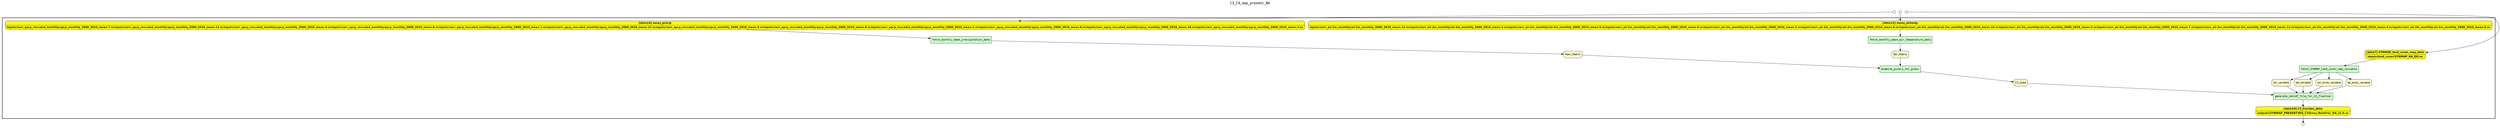 
digraph yw_data_view {
rankdir=TB
fontname=Courier; fontsize=18; labelloc=t
label="C3_C4_map_present_NA"
subgraph cluster_workflow { label=""; color=black; penwidth=2
subgraph cluster_workflow_inner { label=""; color=white
node[shape=box style="filled" fillcolor="#CCFFCC" peripheries=1 fontname=Courier]
examine_pixels_for_grass
fetch_SYNMAP_land_cover_map_variable
fetch_monthly_mean_precipitation_data
fetch_monthly_mean_air_temperature_data
generate_netcdf_file_for_C3_fraction
node[shape=box style="filled" fillcolor="#CCFFCC" peripheries=1 fontname=Courier]
node[shape=box style="rounded,filled" fillcolor="#FFFFCC" peripheries=1 fontname=Helvetica]
lon_variable
lat_variable
lon_bnds_variable
lat_bnds_variable
Tair_Matrix
Rain_Matrix
C3_Data
node[shape=box style="rounded,filled" fillcolor="#FFFF00" peripheries=1 fontname="Helvetica-Bold"]
SYNMAP_land_cover_map_data[shape=record rankdir=LR label="{<f0> [data7] SYNMAP_land_cover_map_data |<f1>inputs/land_cover/SYNMAP_NA_QD.nc
}"]
mean_airtemp[shape=record rankdir=LR label="{<f0> [data12] mean_airtemp |<f1>inputs/narr_air.2m_monthly/air.2m_monthly_2000_2010_mean.12.nc
inputs/narr_air.2m_monthly/air.2m_monthly_2000_2010_mean.1.nc
inputs/narr_air.2m_monthly/air.2m_monthly_2000_2010_mean.5.nc
inputs/narr_air.2m_monthly/air.2m_monthly_2000_2010_mean.9.nc
inputs/narr_air.2m_monthly/air.2m_monthly_2000_2010_mean.2.nc
inputs/narr_air.2m_monthly/air.2m_monthly_2000_2010_mean.6.nc
inputs/narr_air.2m_monthly/air.2m_monthly_2000_2010_mean.10.nc
inputs/narr_air.2m_monthly/air.2m_monthly_2000_2010_mean.3.nc
inputs/narr_air.2m_monthly/air.2m_monthly_2000_2010_mean.7.nc
inputs/narr_air.2m_monthly/air.2m_monthly_2000_2010_mean.11.nc
inputs/narr_air.2m_monthly/air.2m_monthly_2000_2010_mean.4.nc
inputs/narr_air.2m_monthly/air.2m_monthly_2000_2010_mean.8.nc
}"]
mean_precip[shape=record rankdir=LR label="{<f0> [data14] mean_precip |<f1>inputs/narr_apcp_rescaled_monthly/apcp_monthly_2000_2010_mean.7.nc
inputs/narr_apcp_rescaled_monthly/apcp_monthly_2000_2010_mean.11.nc
inputs/narr_apcp_rescaled_monthly/apcp_monthly_2000_2010_mean.4.nc
inputs/narr_apcp_rescaled_monthly/apcp_monthly_2000_2010_mean.8.nc
inputs/narr_apcp_rescaled_monthly/apcp_monthly_2000_2010_mean.1.nc
inputs/narr_apcp_rescaled_monthly/apcp_monthly_2000_2010_mean.12.nc
inputs/narr_apcp_rescaled_monthly/apcp_monthly_2000_2010_mean.5.nc
inputs/narr_apcp_rescaled_monthly/apcp_monthly_2000_2010_mean.9.nc
inputs/narr_apcp_rescaled_monthly/apcp_monthly_2000_2010_mean.2.nc
inputs/narr_apcp_rescaled_monthly/apcp_monthly_2000_2010_mean.6.nc
inputs/narr_apcp_rescaled_monthly/apcp_monthly_2000_2010_mean.10.nc
inputs/narr_apcp_rescaled_monthly/apcp_monthly_2000_2010_mean.3.nc
}"]
node[shape=box style="rounded,filled" fillcolor="#FFFF00" peripheries=1 fontname="Helvetica-Bold"]
C3_fraction_data[shape=record rankdir=LR label="{<f0> [data19] C3_fraction_data |<f1>outputs/SYNMAP_PRESENTVEG_C3Grass_RelaFrac_NA_v2.0.nc
}"]
node[shape=box style="rounded,filled" fillcolor="#FFFFFF" peripheries=1 fontname=Helvetica]
}}
subgraph cluster_inflows { label=""; color=white; penwidth=2
subgraph cluster_inflows_inner { label=""; color=white
node[shape=circle fillcolor="#FFFFFF" peripheries=1 width=0.2]
SYNMAP_land_cover_map_data_inflow [label=""]
mean_airtemp_inflow [label=""]
mean_precip_inflow [label=""]
}}
subgraph cluster_outflows { label=""; color=white; penwidth=2
subgraph cluster_outflows_inner { label=""; color=white
node[shape=circle fillcolor="#FFFFFF" peripheries=1 width=0.2]
C3_fraction_data_outflow [label=""]
}}
mean_airtemp -> fetch_monthly_mean_air_temperature_data
lat_variable -> generate_netcdf_file_for_C3_fraction
mean_precip -> fetch_monthly_mean_precipitation_data
C3_Data -> generate_netcdf_file_for_C3_fraction
lon_bnds_variable -> generate_netcdf_file_for_C3_fraction
lat_bnds_variable -> generate_netcdf_file_for_C3_fraction
Tair_Matrix -> examine_pixels_for_grass
SYNMAP_land_cover_map_data -> fetch_SYNMAP_land_cover_map_variable
Rain_Matrix -> examine_pixels_for_grass
lon_variable -> generate_netcdf_file_for_C3_fraction
fetch_SYNMAP_land_cover_map_variable -> lon_variable
fetch_SYNMAP_land_cover_map_variable -> lat_variable
fetch_SYNMAP_land_cover_map_variable -> lon_bnds_variable
fetch_SYNMAP_land_cover_map_variable -> lat_bnds_variable
fetch_monthly_mean_air_temperature_data -> Tair_Matrix
fetch_monthly_mean_precipitation_data -> Rain_Matrix
examine_pixels_for_grass -> C3_Data
generate_netcdf_file_for_C3_fraction -> C3_fraction_data
SYNMAP_land_cover_map_data_inflow -> SYNMAP_land_cover_map_data
mean_airtemp_inflow -> mean_airtemp
mean_precip_inflow -> mean_precip
C3_fraction_data -> C3_fraction_data_outflow
}

